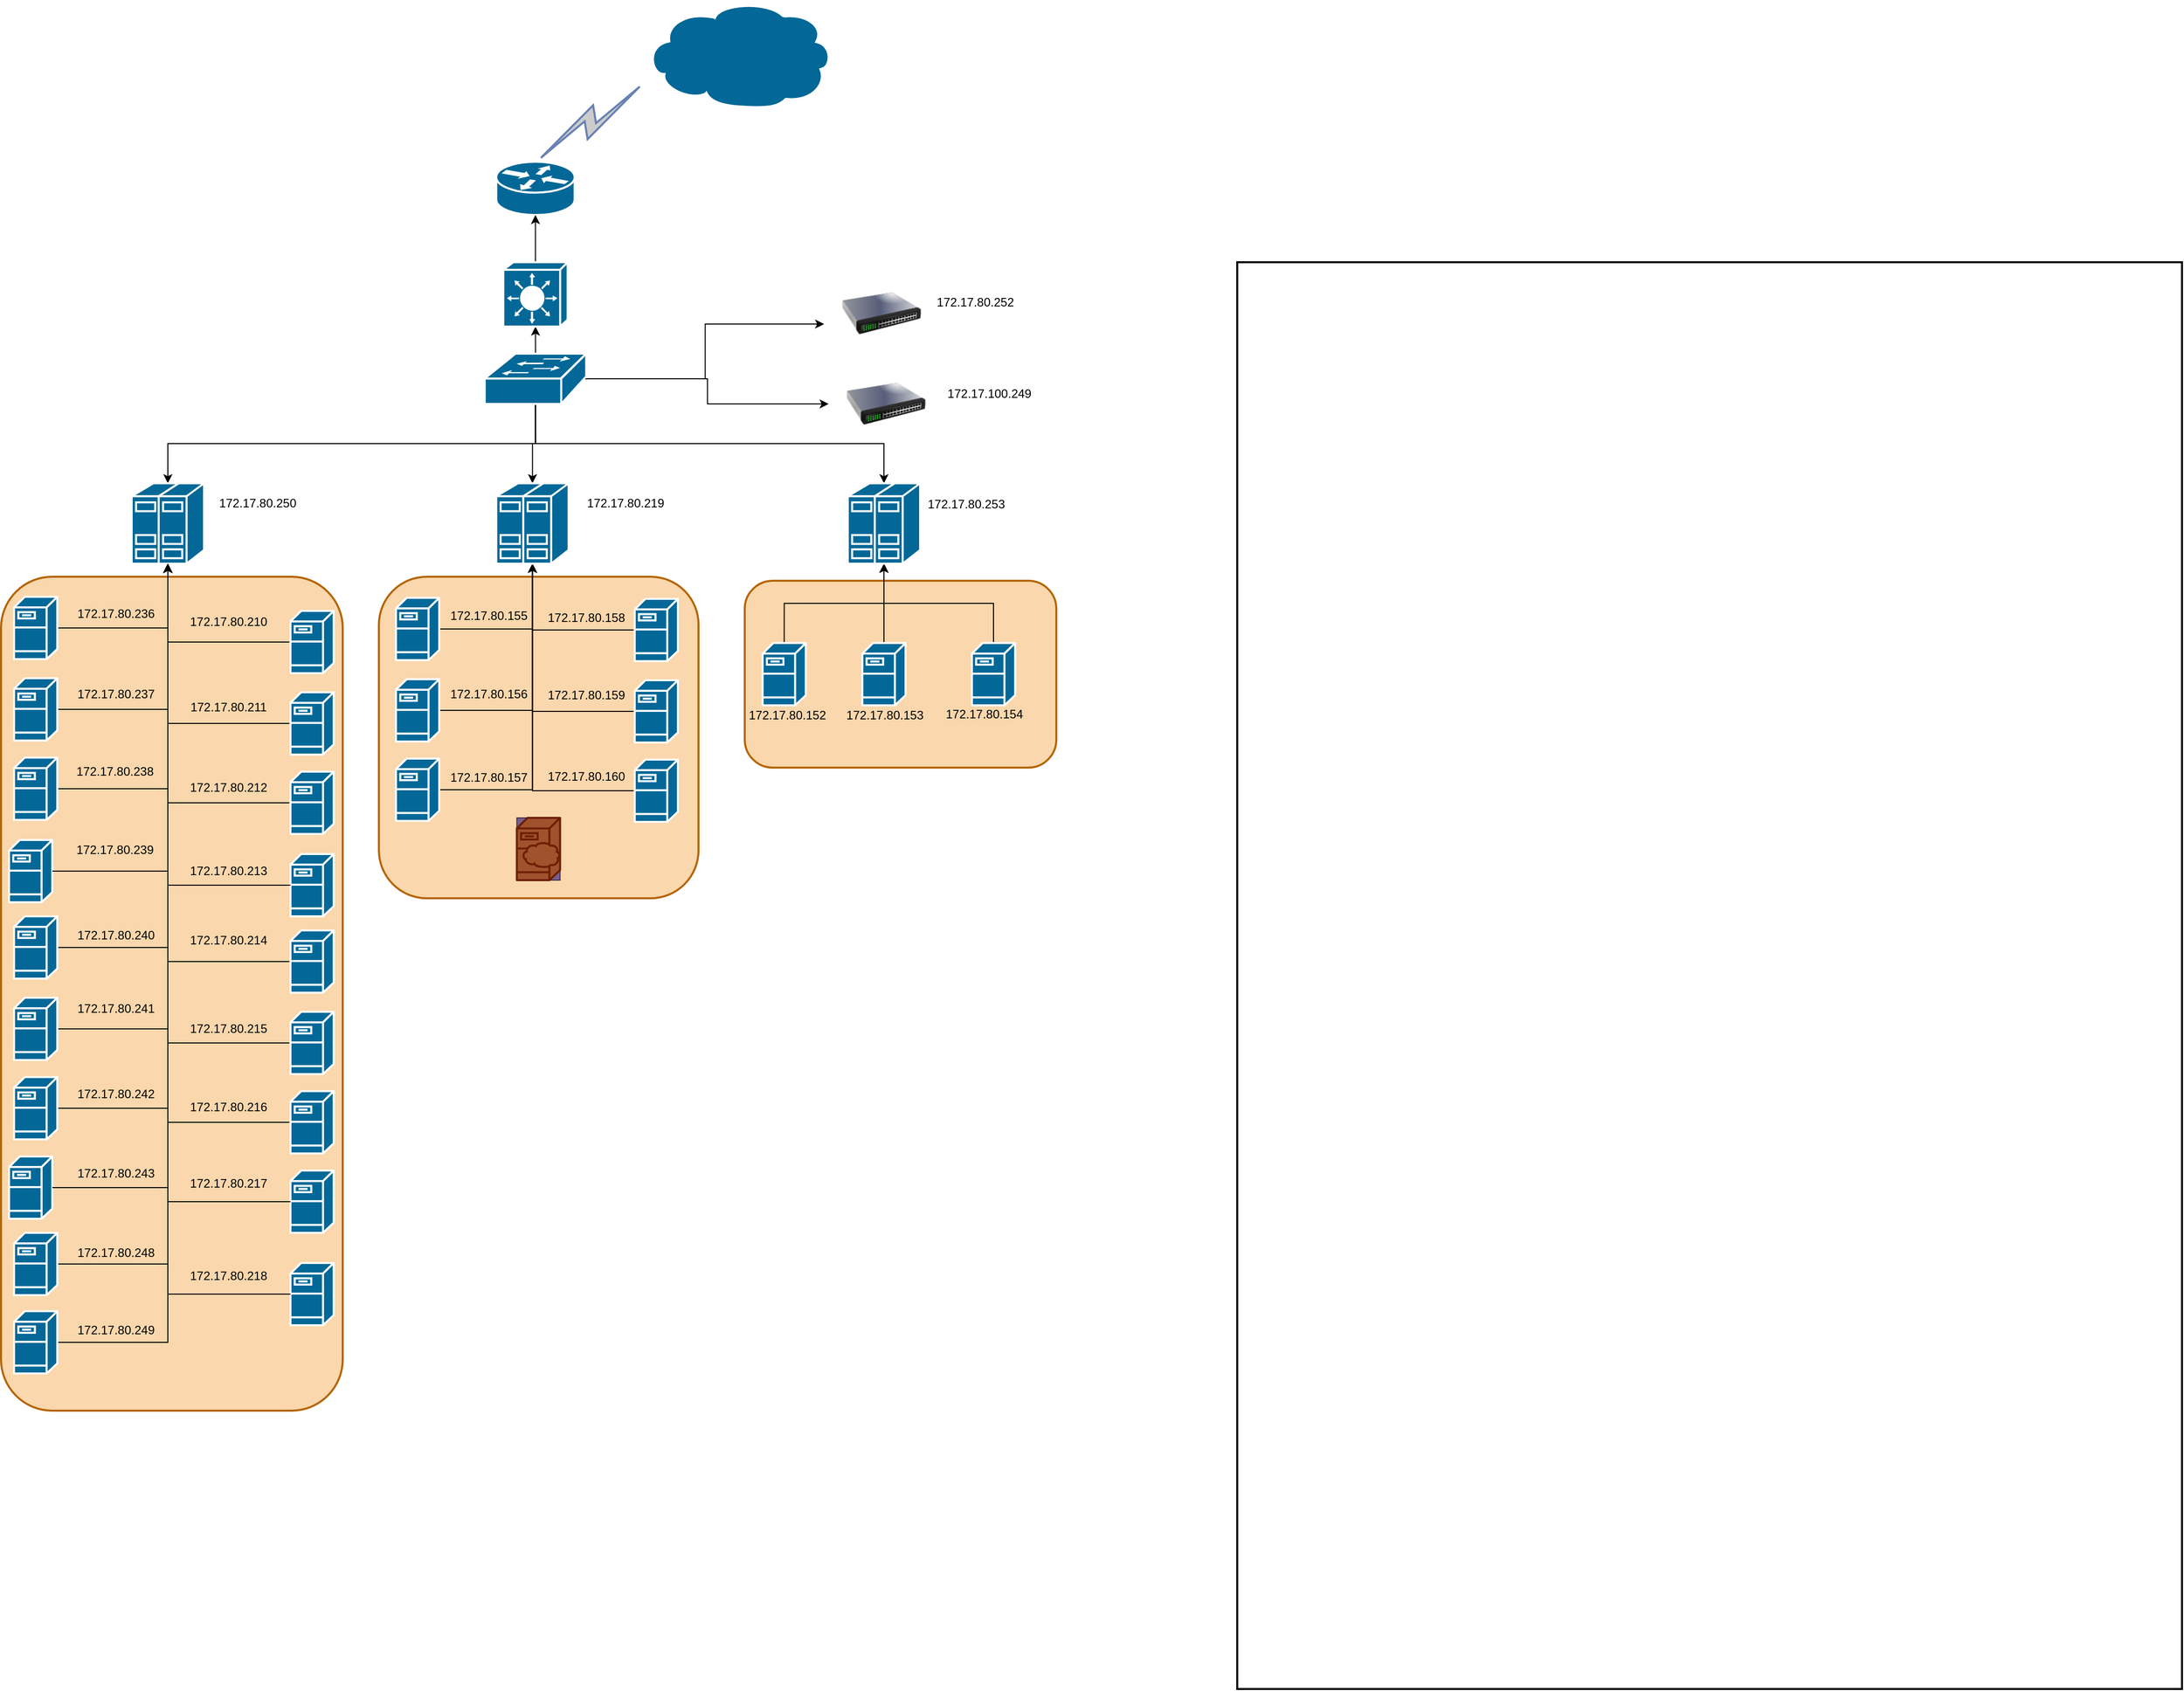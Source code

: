 <mxfile version="13.7.3" type="github">
  <diagram id="7KyOj3fAV2kCOO-Bveho" name="第 1 页">
    <mxGraphModel dx="2696" dy="2299" grid="1" gridSize="10" guides="1" tooltips="1" connect="1" arrows="1" fold="1" page="1" pageScale="1" pageWidth="827" pageHeight="1169" math="0" shadow="0">
      <root>
        <mxCell id="0" />
        <mxCell id="1" parent="0" />
        <mxCell id="mXDbekLg4qPnqd0OjegT-1" value="" style="whiteSpace=wrap;html=1;strokeWidth=2;" parent="1" vertex="1">
          <mxGeometry x="1230" y="100" width="940" height="1420" as="geometry" />
        </mxCell>
        <mxCell id="mXDbekLg4qPnqd0OjegT-14" value="" style="rounded=1;whiteSpace=wrap;html=1;strokeColor=#b46504;strokeWidth=2;fillColor=#fad7ac;" parent="1" vertex="1">
          <mxGeometry x="740" y="417" width="310" height="186" as="geometry" />
        </mxCell>
        <mxCell id="mXDbekLg4qPnqd0OjegT-13" value="" style="rounded=1;whiteSpace=wrap;html=1;strokeColor=#b46504;strokeWidth=2;fillColor=#fad7ac;" parent="1" vertex="1">
          <mxGeometry x="376" y="413" width="318" height="320" as="geometry" />
        </mxCell>
        <mxCell id="mXDbekLg4qPnqd0OjegT-12" value="" style="rounded=1;whiteSpace=wrap;html=1;strokeColor=#b46504;strokeWidth=2;fillColor=#fad7ac;" parent="1" vertex="1">
          <mxGeometry y="413" width="340" height="830" as="geometry" />
        </mxCell>
        <mxCell id="mXDbekLg4qPnqd0OjegT-2" value="" style="shape=mxgraph.cisco.routers.router;html=1;pointerEvents=1;dashed=0;fillColor=#036897;strokeColor=#ffffff;strokeWidth=2;verticalLabelPosition=bottom;verticalAlign=top;align=center;outlineConnect=0;" parent="1" vertex="1">
          <mxGeometry x="492.75" width="78" height="53" as="geometry" />
        </mxCell>
        <mxCell id="mXDbekLg4qPnqd0OjegT-5" value="" style="shape=mxgraph.cisco.storage.cloud;html=1;pointerEvents=1;dashed=0;fillColor=#036897;strokeColor=#ffffff;strokeWidth=2;verticalLabelPosition=bottom;verticalAlign=top;align=center;outlineConnect=0;" parent="1" vertex="1">
          <mxGeometry x="641" y="-160" width="186" height="106" as="geometry" />
        </mxCell>
        <mxCell id="mXDbekLg4qPnqd0OjegT-9" value="" style="edgeStyle=orthogonalEdgeStyle;rounded=0;orthogonalLoop=1;jettySize=auto;html=1;exitX=0.5;exitY=0;exitDx=0;exitDy=0;exitPerimeter=0;" parent="1" source="mXDbekLg4qPnqd0OjegT-10" target="mXDbekLg4qPnqd0OjegT-2" edge="1">
          <mxGeometry relative="1" as="geometry">
            <mxPoint x="594" y="82" as="sourcePoint" />
          </mxGeometry>
        </mxCell>
        <mxCell id="mXDbekLg4qPnqd0OjegT-11" value="" style="edgeStyle=orthogonalEdgeStyle;rounded=0;orthogonalLoop=1;jettySize=auto;html=1;" parent="1" source="mXDbekLg4qPnqd0OjegT-7" target="mXDbekLg4qPnqd0OjegT-10" edge="1">
          <mxGeometry relative="1" as="geometry" />
        </mxCell>
        <mxCell id="mXDbekLg4qPnqd0OjegT-252" style="edgeStyle=orthogonalEdgeStyle;rounded=0;orthogonalLoop=1;jettySize=auto;html=1;exitX=0.5;exitY=0.98;exitDx=0;exitDy=0;exitPerimeter=0;" parent="1" source="mXDbekLg4qPnqd0OjegT-7" target="kRnvDEAMwZP9P6292mLg-37" edge="1">
          <mxGeometry relative="1" as="geometry">
            <mxPoint x="532" y="320" as="targetPoint" />
          </mxGeometry>
        </mxCell>
        <mxCell id="mXDbekLg4qPnqd0OjegT-253" style="edgeStyle=orthogonalEdgeStyle;rounded=0;orthogonalLoop=1;jettySize=auto;html=1;exitX=0.5;exitY=0.98;exitDx=0;exitDy=0;exitPerimeter=0;" parent="1" source="mXDbekLg4qPnqd0OjegT-7" target="kRnvDEAMwZP9P6292mLg-38" edge="1">
          <mxGeometry relative="1" as="geometry">
            <mxPoint x="880.5" y="320" as="targetPoint" />
          </mxGeometry>
        </mxCell>
        <mxCell id="mXDbekLg4qPnqd0OjegT-254" style="edgeStyle=orthogonalEdgeStyle;rounded=0;orthogonalLoop=1;jettySize=auto;html=1;exitX=0.5;exitY=0.98;exitDx=0;exitDy=0;exitPerimeter=0;entryX=0.5;entryY=0;entryDx=0;entryDy=0;entryPerimeter=0;" parent="1" source="mXDbekLg4qPnqd0OjegT-7" target="yQttEKcs_ZQI97FA9JTA-85" edge="1">
          <mxGeometry relative="1" as="geometry">
            <mxPoint x="165" y="320" as="targetPoint" />
          </mxGeometry>
        </mxCell>
        <mxCell id="mXDbekLg4qPnqd0OjegT-255" style="edgeStyle=orthogonalEdgeStyle;rounded=0;orthogonalLoop=1;jettySize=auto;html=1;exitX=0.98;exitY=0.5;exitDx=0;exitDy=0;exitPerimeter=0;" parent="1" source="mXDbekLg4qPnqd0OjegT-7" target="mXDbekLg4qPnqd0OjegT-240" edge="1">
          <mxGeometry relative="1" as="geometry" />
        </mxCell>
        <mxCell id="mXDbekLg4qPnqd0OjegT-256" style="edgeStyle=orthogonalEdgeStyle;rounded=0;orthogonalLoop=1;jettySize=auto;html=1;exitX=0.98;exitY=0.5;exitDx=0;exitDy=0;exitPerimeter=0;entryX=0;entryY=0.75;entryDx=0;entryDy=0;" parent="1" source="mXDbekLg4qPnqd0OjegT-7" target="mXDbekLg4qPnqd0OjegT-108" edge="1">
          <mxGeometry relative="1" as="geometry" />
        </mxCell>
        <mxCell id="mXDbekLg4qPnqd0OjegT-7" value="" style="shape=mxgraph.cisco.switches.workgroup_switch;html=1;pointerEvents=1;dashed=0;fillColor=#036897;strokeColor=#ffffff;strokeWidth=2;verticalLabelPosition=bottom;verticalAlign=top;align=center;outlineConnect=0;" parent="1" vertex="1">
          <mxGeometry x="481.25" y="191" width="101" height="50" as="geometry" />
        </mxCell>
        <mxCell id="mXDbekLg4qPnqd0OjegT-8" value="" style="html=1;outlineConnect=0;fillColor=#CCCCCC;strokeColor=#6881B3;gradientColor=none;gradientDirection=north;strokeWidth=2;shape=mxgraph.networks.comm_link_edge;html=1;exitX=0.5;exitY=0;exitDx=0;exitDy=0;exitPerimeter=0;" parent="1" source="mXDbekLg4qPnqd0OjegT-2" target="mXDbekLg4qPnqd0OjegT-5" edge="1">
          <mxGeometry width="100" height="100" relative="1" as="geometry">
            <mxPoint x="223" y="60" as="sourcePoint" />
            <mxPoint x="323" y="-40" as="targetPoint" />
            <Array as="points">
              <mxPoint x="283" y="30" />
            </Array>
          </mxGeometry>
        </mxCell>
        <mxCell id="mXDbekLg4qPnqd0OjegT-10" value="" style="shape=mxgraph.cisco.switches.layer_3_switch;html=1;pointerEvents=1;dashed=0;fillColor=#036897;strokeColor=#ffffff;strokeWidth=2;verticalLabelPosition=bottom;verticalAlign=top;align=center;outlineConnect=0;" parent="1" vertex="1">
          <mxGeometry x="499.75" y="100" width="64" height="64" as="geometry" />
        </mxCell>
        <mxCell id="mXDbekLg4qPnqd0OjegT-69" value="172.17.80.250&lt;br&gt;" style="text;html=1;resizable=0;autosize=1;align=center;verticalAlign=middle;points=[];fillColor=none;strokeColor=none;rounded=0;" parent="1" vertex="1">
          <mxGeometry x="210" y="330" width="90" height="20" as="geometry" />
        </mxCell>
        <mxCell id="mXDbekLg4qPnqd0OjegT-71" value="172.17.80.219" style="text;html=1;resizable=0;autosize=1;align=center;verticalAlign=middle;points=[];fillColor=none;strokeColor=none;rounded=0;" parent="1" vertex="1">
          <mxGeometry x="576" y="330" width="90" height="20" as="geometry" />
        </mxCell>
        <mxCell id="mXDbekLg4qPnqd0OjegT-105" value="" style="group;fillColor=#76608a;strokeColor=#432D57;fontColor=#ffffff;" parent="1" vertex="1" connectable="0">
          <mxGeometry x="513.25" y="653" width="43" height="62" as="geometry" />
        </mxCell>
        <mxCell id="mXDbekLg4qPnqd0OjegT-106" value="" style="shape=mxgraph.cisco.servers.fileserver;html=1;pointerEvents=1;dashed=0;fillColor=#a0522d;strokeColor=#6D1F00;strokeWidth=2;verticalLabelPosition=bottom;verticalAlign=top;align=center;outlineConnect=0;fontColor=#ffffff;" parent="mXDbekLg4qPnqd0OjegT-105" vertex="1">
          <mxGeometry width="43" height="62" as="geometry" />
        </mxCell>
        <mxCell id="mXDbekLg4qPnqd0OjegT-107" value="" style="shape=mxgraph.cisco.storage.cloud;html=1;pointerEvents=1;dashed=0;fillColor=#a0522d;strokeColor=#6D1F00;strokeWidth=2;verticalLabelPosition=bottom;verticalAlign=top;align=center;outlineConnect=0;fontColor=#ffffff;" parent="mXDbekLg4qPnqd0OjegT-105" vertex="1">
          <mxGeometry x="5" y="24" width="38" height="25" as="geometry" />
        </mxCell>
        <mxCell id="mXDbekLg4qPnqd0OjegT-108" value="" style="image;html=1;image=img/lib/clip_art/networking/Switch_128x128.png" parent="1" vertex="1">
          <mxGeometry x="819" y="130" width="114" height="42" as="geometry" />
        </mxCell>
        <mxCell id="mXDbekLg4qPnqd0OjegT-109" value="172.17.80.252" style="text;html=1;resizable=0;autosize=1;align=center;verticalAlign=middle;points=[];fillColor=none;strokeColor=none;rounded=0;" parent="1" vertex="1">
          <mxGeometry x="923.5" y="130" width="90" height="20" as="geometry" />
        </mxCell>
        <mxCell id="mXDbekLg4qPnqd0OjegT-226" value="172.17.80.253" style="text;html=1;resizable=0;autosize=1;align=center;verticalAlign=middle;points=[];fillColor=none;strokeColor=none;rounded=0;" parent="1" vertex="1">
          <mxGeometry x="915" y="331" width="90" height="20" as="geometry" />
        </mxCell>
        <mxCell id="mXDbekLg4qPnqd0OjegT-240" value="" style="image;html=1;image=img/lib/clip_art/networking/Switch_128x128.png" parent="1" vertex="1">
          <mxGeometry x="823.5" y="220" width="114" height="42" as="geometry" />
        </mxCell>
        <mxCell id="mXDbekLg4qPnqd0OjegT-241" value="172.17.100.249" style="text;html=1;resizable=0;autosize=1;align=center;verticalAlign=middle;points=[];fillColor=none;strokeColor=none;rounded=0;" parent="1" vertex="1">
          <mxGeometry x="933" y="221" width="100" height="20" as="geometry" />
        </mxCell>
        <mxCell id="mXDbekLg4qPnqd0OjegT-16" value="172.17.80.236" style="text;html=1;resizable=0;autosize=1;align=center;verticalAlign=middle;points=[];rounded=0;shadow=1;fontStyle=0" parent="1" vertex="1">
          <mxGeometry x="69" y="440" width="90" height="20" as="geometry" />
        </mxCell>
        <mxCell id="mXDbekLg4qPnqd0OjegT-20" value="172.17.80.249" style="text;html=1;resizable=0;autosize=1;align=center;verticalAlign=middle;points=[];rounded=0;shadow=1;fontStyle=0" parent="1" vertex="1">
          <mxGeometry x="69.0" y="1153" width="90" height="20" as="geometry" />
        </mxCell>
        <mxCell id="mXDbekLg4qPnqd0OjegT-22" value="172.17.80.240" style="text;html=1;resizable=0;autosize=1;align=center;verticalAlign=middle;points=[];rounded=0;shadow=1;fontStyle=0" parent="1" vertex="1">
          <mxGeometry x="69" y="760" width="90" height="20" as="geometry" />
        </mxCell>
        <mxCell id="mXDbekLg4qPnqd0OjegT-27" value="172.17.80.243" style="text;html=1;resizable=0;autosize=1;align=center;verticalAlign=middle;points=[];rounded=0;shadow=1;fontStyle=0" parent="1" vertex="1">
          <mxGeometry x="69" y="997" width="90" height="20" as="geometry" />
        </mxCell>
        <mxCell id="mXDbekLg4qPnqd0OjegT-28" value="172.17.80.248" style="text;html=1;resizable=0;autosize=1;align=center;verticalAlign=middle;points=[];rounded=0;shadow=1;fontStyle=0" parent="1" vertex="1">
          <mxGeometry x="69.0" y="1076" width="90" height="20" as="geometry" />
        </mxCell>
        <mxCell id="mXDbekLg4qPnqd0OjegT-41" value="172.17.80.210" style="text;html=1;resizable=0;autosize=1;align=center;verticalAlign=middle;points=[];rounded=0;shadow=1;fontStyle=0" parent="1" vertex="1">
          <mxGeometry x="181" y="448" width="90" height="20" as="geometry" />
        </mxCell>
        <mxCell id="mXDbekLg4qPnqd0OjegT-42" value="172.17.80.211" style="text;html=1;resizable=0;autosize=1;align=center;verticalAlign=middle;points=[];rounded=0;shadow=1;fontStyle=0" parent="1" vertex="1">
          <mxGeometry x="181" y="533" width="90" height="20" as="geometry" />
        </mxCell>
        <mxCell id="mXDbekLg4qPnqd0OjegT-43" value="172.17.80.212" style="text;html=1;resizable=0;autosize=1;align=center;verticalAlign=middle;points=[];rounded=0;shadow=1;fontStyle=0" parent="1" vertex="1">
          <mxGeometry x="181" y="613" width="90" height="20" as="geometry" />
        </mxCell>
        <mxCell id="mXDbekLg4qPnqd0OjegT-47" value="172.17.80.213" style="text;html=1;resizable=0;autosize=1;align=center;verticalAlign=middle;points=[];rounded=0;shadow=1;fontStyle=0" parent="1" vertex="1">
          <mxGeometry x="181.0" y="696" width="90" height="20" as="geometry" />
        </mxCell>
        <mxCell id="mXDbekLg4qPnqd0OjegT-48" value="172.17.80.214" style="text;html=1;resizable=0;autosize=1;align=center;verticalAlign=middle;points=[];rounded=0;shadow=1;fontStyle=0" parent="1" vertex="1">
          <mxGeometry x="181.0" y="765" width="90" height="20" as="geometry" />
        </mxCell>
        <mxCell id="mXDbekLg4qPnqd0OjegT-49" value="172.17.80.215" style="text;html=1;resizable=0;autosize=1;align=center;verticalAlign=middle;points=[];rounded=0;shadow=1;fontStyle=0" parent="1" vertex="1">
          <mxGeometry x="181" y="853" width="90" height="20" as="geometry" />
        </mxCell>
        <mxCell id="mXDbekLg4qPnqd0OjegT-50" value="172.17.80.216" style="text;html=1;resizable=0;autosize=1;align=center;verticalAlign=middle;points=[];rounded=0;shadow=1;fontStyle=0" parent="1" vertex="1">
          <mxGeometry x="181.0" y="931" width="90" height="20" as="geometry" />
        </mxCell>
        <mxCell id="mXDbekLg4qPnqd0OjegT-51" value="172.17.80.217" style="text;html=1;resizable=0;autosize=1;align=center;verticalAlign=middle;points=[];rounded=0;shadow=1;fontStyle=0" parent="1" vertex="1">
          <mxGeometry x="181" y="1007" width="90" height="20" as="geometry" />
        </mxCell>
        <mxCell id="kRnvDEAMwZP9P6292mLg-20" style="edgeStyle=orthogonalEdgeStyle;rounded=0;orthogonalLoop=1;jettySize=auto;html=1;exitX=1;exitY=0.5;exitDx=0;exitDy=0;" edge="1" parent="1" source="mXDbekLg4qPnqd0OjegT-33" target="yQttEKcs_ZQI97FA9JTA-85">
          <mxGeometry relative="1" as="geometry" />
        </mxCell>
        <mxCell id="mXDbekLg4qPnqd0OjegT-33" value="" style="shape=mxgraph.cisco.servers.fileserver;html=1;pointerEvents=1;dashed=0;fillColor=#036897;strokeColor=#ffffff;strokeWidth=2;verticalLabelPosition=bottom;verticalAlign=top;align=center;outlineConnect=0;" parent="1" vertex="1">
          <mxGeometry x="13" y="514" width="43" height="62" as="geometry" />
        </mxCell>
        <mxCell id="yQttEKcs_ZQI97FA9JTA-4" value="" style="group" parent="1" vertex="1" connectable="0">
          <mxGeometry x="13" y="675" width="43" height="62" as="geometry" />
        </mxCell>
        <mxCell id="yQttEKcs_ZQI97FA9JTA-5" value="" style="shape=mxgraph.cisco.servers.fileserver;html=1;pointerEvents=1;dashed=0;fillColor=#036897;strokeColor=#ffffff;strokeWidth=2;verticalLabelPosition=bottom;verticalAlign=top;align=center;outlineConnect=0;" parent="yQttEKcs_ZQI97FA9JTA-4" vertex="1">
          <mxGeometry x="-5" width="43" height="62" as="geometry" />
        </mxCell>
        <mxCell id="kRnvDEAMwZP9P6292mLg-22" style="edgeStyle=orthogonalEdgeStyle;rounded=0;orthogonalLoop=1;jettySize=auto;html=1;exitX=1;exitY=0.5;exitDx=0;exitDy=0;" edge="1" parent="1" source="yQttEKcs_ZQI97FA9JTA-8" target="yQttEKcs_ZQI97FA9JTA-85">
          <mxGeometry relative="1" as="geometry" />
        </mxCell>
        <mxCell id="yQttEKcs_ZQI97FA9JTA-8" value="" style="shape=mxgraph.cisco.servers.fileserver;html=1;pointerEvents=1;dashed=0;fillColor=#036897;strokeColor=#ffffff;strokeWidth=2;verticalLabelPosition=bottom;verticalAlign=top;align=center;outlineConnect=0;" parent="1" vertex="1">
          <mxGeometry x="13" y="593" width="43" height="62" as="geometry" />
        </mxCell>
        <mxCell id="kRnvDEAMwZP9P6292mLg-26" style="edgeStyle=orthogonalEdgeStyle;rounded=0;orthogonalLoop=1;jettySize=auto;html=1;exitX=1;exitY=0.5;exitDx=0;exitDy=0;" edge="1" parent="1" source="yQttEKcs_ZQI97FA9JTA-9" target="yQttEKcs_ZQI97FA9JTA-85">
          <mxGeometry relative="1" as="geometry" />
        </mxCell>
        <mxCell id="yQttEKcs_ZQI97FA9JTA-9" value="" style="shape=mxgraph.cisco.servers.fileserver;html=1;pointerEvents=1;dashed=0;fillColor=#036897;strokeColor=#ffffff;strokeWidth=2;verticalLabelPosition=bottom;verticalAlign=top;align=center;outlineConnect=0;" parent="1" vertex="1">
          <mxGeometry x="13" y="751" width="43" height="62" as="geometry" />
        </mxCell>
        <mxCell id="kRnvDEAMwZP9P6292mLg-28" style="edgeStyle=orthogonalEdgeStyle;rounded=0;orthogonalLoop=1;jettySize=auto;html=1;exitX=1;exitY=0.5;exitDx=0;exitDy=0;" edge="1" parent="1" source="yQttEKcs_ZQI97FA9JTA-10" target="yQttEKcs_ZQI97FA9JTA-85">
          <mxGeometry relative="1" as="geometry" />
        </mxCell>
        <mxCell id="yQttEKcs_ZQI97FA9JTA-10" value="" style="shape=mxgraph.cisco.servers.fileserver;html=1;pointerEvents=1;dashed=0;fillColor=#036897;strokeColor=#ffffff;strokeWidth=2;verticalLabelPosition=bottom;verticalAlign=top;align=center;outlineConnect=0;" parent="1" vertex="1">
          <mxGeometry x="13" y="832" width="43" height="62" as="geometry" />
        </mxCell>
        <mxCell id="yQttEKcs_ZQI97FA9JTA-11" value="" style="group" parent="1" vertex="1" connectable="0">
          <mxGeometry x="13" y="990" width="43" height="62" as="geometry" />
        </mxCell>
        <mxCell id="yQttEKcs_ZQI97FA9JTA-12" value="" style="shape=mxgraph.cisco.servers.fileserver;html=1;pointerEvents=1;dashed=0;fillColor=#036897;strokeColor=#ffffff;strokeWidth=2;verticalLabelPosition=bottom;verticalAlign=top;align=center;outlineConnect=0;" parent="yQttEKcs_ZQI97FA9JTA-11" vertex="1">
          <mxGeometry x="-5" width="43" height="62" as="geometry" />
        </mxCell>
        <mxCell id="kRnvDEAMwZP9P6292mLg-30" style="edgeStyle=orthogonalEdgeStyle;rounded=0;orthogonalLoop=1;jettySize=auto;html=1;exitX=1;exitY=0.5;exitDx=0;exitDy=0;" edge="1" parent="1" source="yQttEKcs_ZQI97FA9JTA-13" target="yQttEKcs_ZQI97FA9JTA-85">
          <mxGeometry relative="1" as="geometry" />
        </mxCell>
        <mxCell id="yQttEKcs_ZQI97FA9JTA-13" value="" style="shape=mxgraph.cisco.servers.fileserver;html=1;pointerEvents=1;dashed=0;fillColor=#036897;strokeColor=#ffffff;strokeWidth=2;verticalLabelPosition=bottom;verticalAlign=top;align=center;outlineConnect=0;" parent="1" vertex="1">
          <mxGeometry x="13" y="911" width="43" height="62" as="geometry" />
        </mxCell>
        <mxCell id="kRnvDEAMwZP9P6292mLg-34" style="edgeStyle=orthogonalEdgeStyle;rounded=0;orthogonalLoop=1;jettySize=auto;html=1;exitX=1;exitY=0.5;exitDx=0;exitDy=0;" edge="1" parent="1" source="yQttEKcs_ZQI97FA9JTA-16" target="yQttEKcs_ZQI97FA9JTA-85">
          <mxGeometry relative="1" as="geometry" />
        </mxCell>
        <mxCell id="yQttEKcs_ZQI97FA9JTA-16" value="" style="shape=mxgraph.cisco.servers.fileserver;html=1;pointerEvents=1;dashed=0;fillColor=#036897;strokeColor=#ffffff;strokeWidth=2;verticalLabelPosition=bottom;verticalAlign=top;align=center;outlineConnect=0;" parent="1" vertex="1">
          <mxGeometry x="13" y="1066" width="43" height="62" as="geometry" />
        </mxCell>
        <mxCell id="yQttEKcs_ZQI97FA9JTA-37" value="172.17.80.239" style="text;html=1;resizable=0;autosize=1;align=center;verticalAlign=middle;points=[];rounded=0;shadow=1;fontStyle=0" parent="1" vertex="1">
          <mxGeometry x="68.0" y="675" width="90" height="20" as="geometry" />
        </mxCell>
        <mxCell id="yQttEKcs_ZQI97FA9JTA-38" value="172.17.80.238" style="text;html=1;resizable=0;autosize=1;align=center;verticalAlign=middle;points=[];rounded=0;shadow=1;fontStyle=0" parent="1" vertex="1">
          <mxGeometry x="68.0" y="597" width="90" height="20" as="geometry" />
        </mxCell>
        <mxCell id="yQttEKcs_ZQI97FA9JTA-39" value="172.17.80.241" style="text;html=1;resizable=0;autosize=1;align=center;verticalAlign=middle;points=[];rounded=0;shadow=1;fontStyle=0" parent="1" vertex="1">
          <mxGeometry x="69.0" y="833" width="90" height="20" as="geometry" />
        </mxCell>
        <mxCell id="yQttEKcs_ZQI97FA9JTA-40" value="172.17.80.242" style="text;html=1;resizable=0;autosize=1;align=center;verticalAlign=middle;points=[];rounded=0;shadow=1;fontStyle=0" parent="1" vertex="1">
          <mxGeometry x="69.0" y="918" width="90" height="20" as="geometry" />
        </mxCell>
        <mxCell id="kRnvDEAMwZP9P6292mLg-18" style="edgeStyle=orthogonalEdgeStyle;rounded=0;orthogonalLoop=1;jettySize=auto;html=1;exitX=1;exitY=0.5;exitDx=0;exitDy=0;" edge="1" parent="1" source="yQttEKcs_ZQI97FA9JTA-42" target="yQttEKcs_ZQI97FA9JTA-85">
          <mxGeometry relative="1" as="geometry" />
        </mxCell>
        <mxCell id="yQttEKcs_ZQI97FA9JTA-42" value="" style="shape=mxgraph.cisco.servers.fileserver;html=1;pointerEvents=1;dashed=0;fillColor=#036897;strokeColor=#ffffff;strokeWidth=2;verticalLabelPosition=bottom;verticalAlign=top;align=center;outlineConnect=0;" parent="1" vertex="1">
          <mxGeometry x="13" y="433" width="43" height="62" as="geometry" />
        </mxCell>
        <mxCell id="kRnvDEAMwZP9P6292mLg-21" style="edgeStyle=orthogonalEdgeStyle;rounded=0;orthogonalLoop=1;jettySize=auto;html=1;exitX=0;exitY=0.5;exitDx=0;exitDy=0;" edge="1" parent="1" source="yQttEKcs_ZQI97FA9JTA-43" target="yQttEKcs_ZQI97FA9JTA-85">
          <mxGeometry relative="1" as="geometry" />
        </mxCell>
        <mxCell id="yQttEKcs_ZQI97FA9JTA-43" value="" style="shape=mxgraph.cisco.servers.fileserver;html=1;pointerEvents=1;dashed=0;fillColor=#036897;strokeColor=#ffffff;strokeWidth=2;verticalLabelPosition=bottom;verticalAlign=top;align=center;outlineConnect=0;" parent="1" vertex="1">
          <mxGeometry x="288" y="528" width="43" height="62" as="geometry" />
        </mxCell>
        <mxCell id="yQttEKcs_ZQI97FA9JTA-44" value="" style="group" parent="1" vertex="1" connectable="0">
          <mxGeometry x="288" y="689" width="43" height="62" as="geometry" />
        </mxCell>
        <mxCell id="yQttEKcs_ZQI97FA9JTA-45" value="" style="shape=mxgraph.cisco.servers.fileserver;html=1;pointerEvents=1;dashed=0;fillColor=#036897;strokeColor=#ffffff;strokeWidth=2;verticalLabelPosition=bottom;verticalAlign=top;align=center;outlineConnect=0;" parent="yQttEKcs_ZQI97FA9JTA-44" vertex="1">
          <mxGeometry width="43" height="62" as="geometry" />
        </mxCell>
        <mxCell id="kRnvDEAMwZP9P6292mLg-23" style="edgeStyle=orthogonalEdgeStyle;rounded=0;orthogonalLoop=1;jettySize=auto;html=1;exitX=0;exitY=0.5;exitDx=0;exitDy=0;" edge="1" parent="1" source="yQttEKcs_ZQI97FA9JTA-46" target="yQttEKcs_ZQI97FA9JTA-85">
          <mxGeometry relative="1" as="geometry" />
        </mxCell>
        <mxCell id="yQttEKcs_ZQI97FA9JTA-46" value="" style="shape=mxgraph.cisco.servers.fileserver;html=1;pointerEvents=1;dashed=0;fillColor=#036897;strokeColor=#ffffff;strokeWidth=2;verticalLabelPosition=bottom;verticalAlign=top;align=center;outlineConnect=0;" parent="1" vertex="1">
          <mxGeometry x="288" y="607" width="43" height="62" as="geometry" />
        </mxCell>
        <mxCell id="kRnvDEAMwZP9P6292mLg-27" style="edgeStyle=orthogonalEdgeStyle;rounded=0;orthogonalLoop=1;jettySize=auto;html=1;exitX=0;exitY=0.5;exitDx=0;exitDy=0;" edge="1" parent="1" source="yQttEKcs_ZQI97FA9JTA-47" target="yQttEKcs_ZQI97FA9JTA-85">
          <mxGeometry relative="1" as="geometry" />
        </mxCell>
        <mxCell id="yQttEKcs_ZQI97FA9JTA-47" value="" style="shape=mxgraph.cisco.servers.fileserver;html=1;pointerEvents=1;dashed=0;fillColor=#036897;strokeColor=#ffffff;strokeWidth=2;verticalLabelPosition=bottom;verticalAlign=top;align=center;outlineConnect=0;" parent="1" vertex="1">
          <mxGeometry x="288" y="765" width="43" height="62" as="geometry" />
        </mxCell>
        <mxCell id="kRnvDEAMwZP9P6292mLg-29" style="edgeStyle=orthogonalEdgeStyle;rounded=0;orthogonalLoop=1;jettySize=auto;html=1;exitX=0;exitY=0.5;exitDx=0;exitDy=0;" edge="1" parent="1" source="yQttEKcs_ZQI97FA9JTA-48" target="yQttEKcs_ZQI97FA9JTA-85">
          <mxGeometry relative="1" as="geometry" />
        </mxCell>
        <mxCell id="yQttEKcs_ZQI97FA9JTA-48" value="" style="shape=mxgraph.cisco.servers.fileserver;html=1;pointerEvents=1;dashed=0;fillColor=#036897;strokeColor=#ffffff;strokeWidth=2;verticalLabelPosition=bottom;verticalAlign=top;align=center;outlineConnect=0;" parent="1" vertex="1">
          <mxGeometry x="288" y="846" width="43" height="62" as="geometry" />
        </mxCell>
        <mxCell id="yQttEKcs_ZQI97FA9JTA-49" value="" style="group" parent="1" vertex="1" connectable="0">
          <mxGeometry x="288" y="1004" width="43" height="62" as="geometry" />
        </mxCell>
        <mxCell id="yQttEKcs_ZQI97FA9JTA-50" value="" style="shape=mxgraph.cisco.servers.fileserver;html=1;pointerEvents=1;dashed=0;fillColor=#036897;strokeColor=#ffffff;strokeWidth=2;verticalLabelPosition=bottom;verticalAlign=top;align=center;outlineConnect=0;" parent="yQttEKcs_ZQI97FA9JTA-49" vertex="1">
          <mxGeometry width="43" height="62" as="geometry" />
        </mxCell>
        <mxCell id="kRnvDEAMwZP9P6292mLg-31" style="edgeStyle=orthogonalEdgeStyle;rounded=0;orthogonalLoop=1;jettySize=auto;html=1;exitX=0;exitY=0.5;exitDx=0;exitDy=0;" edge="1" parent="1" source="yQttEKcs_ZQI97FA9JTA-51" target="yQttEKcs_ZQI97FA9JTA-85">
          <mxGeometry relative="1" as="geometry" />
        </mxCell>
        <mxCell id="yQttEKcs_ZQI97FA9JTA-51" value="" style="shape=mxgraph.cisco.servers.fileserver;html=1;pointerEvents=1;dashed=0;fillColor=#036897;strokeColor=#ffffff;strokeWidth=2;verticalLabelPosition=bottom;verticalAlign=top;align=center;outlineConnect=0;" parent="1" vertex="1">
          <mxGeometry x="288" y="925" width="43" height="62" as="geometry" />
        </mxCell>
        <mxCell id="kRnvDEAMwZP9P6292mLg-19" style="edgeStyle=orthogonalEdgeStyle;rounded=0;orthogonalLoop=1;jettySize=auto;html=1;exitX=0;exitY=0.5;exitDx=0;exitDy=0;" edge="1" parent="1" source="yQttEKcs_ZQI97FA9JTA-52" target="yQttEKcs_ZQI97FA9JTA-85">
          <mxGeometry relative="1" as="geometry" />
        </mxCell>
        <mxCell id="yQttEKcs_ZQI97FA9JTA-52" value="" style="shape=mxgraph.cisco.servers.fileserver;html=1;pointerEvents=1;dashed=0;fillColor=#036897;strokeColor=#ffffff;strokeWidth=2;verticalLabelPosition=bottom;verticalAlign=top;align=center;outlineConnect=0;" parent="1" vertex="1">
          <mxGeometry x="288" y="447" width="43" height="62" as="geometry" />
        </mxCell>
        <mxCell id="kRnvDEAMwZP9P6292mLg-41" style="edgeStyle=orthogonalEdgeStyle;rounded=0;orthogonalLoop=1;jettySize=auto;html=1;exitX=1;exitY=0.5;exitDx=0;exitDy=0;" edge="1" parent="1" source="yQttEKcs_ZQI97FA9JTA-53" target="kRnvDEAMwZP9P6292mLg-37">
          <mxGeometry relative="1" as="geometry" />
        </mxCell>
        <mxCell id="yQttEKcs_ZQI97FA9JTA-53" value="" style="shape=mxgraph.cisco.servers.fileserver;html=1;pointerEvents=1;dashed=0;fillColor=#036897;strokeColor=#ffffff;strokeWidth=2;verticalLabelPosition=bottom;verticalAlign=top;align=center;outlineConnect=0;" parent="1" vertex="1">
          <mxGeometry x="393" y="515" width="43" height="62" as="geometry" />
        </mxCell>
        <mxCell id="kRnvDEAMwZP9P6292mLg-43" style="edgeStyle=orthogonalEdgeStyle;rounded=0;orthogonalLoop=1;jettySize=auto;html=1;exitX=1;exitY=0.5;exitDx=0;exitDy=0;" edge="1" parent="1" source="yQttEKcs_ZQI97FA9JTA-54" target="kRnvDEAMwZP9P6292mLg-37">
          <mxGeometry relative="1" as="geometry" />
        </mxCell>
        <mxCell id="yQttEKcs_ZQI97FA9JTA-54" value="" style="shape=mxgraph.cisco.servers.fileserver;html=1;pointerEvents=1;dashed=0;fillColor=#036897;strokeColor=#ffffff;strokeWidth=2;verticalLabelPosition=bottom;verticalAlign=top;align=center;outlineConnect=0;" parent="1" vertex="1">
          <mxGeometry x="393" y="594" width="43" height="62" as="geometry" />
        </mxCell>
        <mxCell id="kRnvDEAMwZP9P6292mLg-39" style="edgeStyle=orthogonalEdgeStyle;rounded=0;orthogonalLoop=1;jettySize=auto;html=1;exitX=1;exitY=0.5;exitDx=0;exitDy=0;" edge="1" parent="1" source="yQttEKcs_ZQI97FA9JTA-55" target="kRnvDEAMwZP9P6292mLg-37">
          <mxGeometry relative="1" as="geometry" />
        </mxCell>
        <mxCell id="yQttEKcs_ZQI97FA9JTA-55" value="" style="shape=mxgraph.cisco.servers.fileserver;html=1;pointerEvents=1;dashed=0;fillColor=#036897;strokeColor=#ffffff;strokeWidth=2;verticalLabelPosition=bottom;verticalAlign=top;align=center;outlineConnect=0;" parent="1" vertex="1">
          <mxGeometry x="393" y="434" width="43" height="62" as="geometry" />
        </mxCell>
        <mxCell id="kRnvDEAMwZP9P6292mLg-42" style="edgeStyle=orthogonalEdgeStyle;rounded=0;orthogonalLoop=1;jettySize=auto;html=1;exitX=0;exitY=0.5;exitDx=0;exitDy=0;" edge="1" parent="1" source="yQttEKcs_ZQI97FA9JTA-56" target="kRnvDEAMwZP9P6292mLg-37">
          <mxGeometry relative="1" as="geometry" />
        </mxCell>
        <mxCell id="yQttEKcs_ZQI97FA9JTA-56" value="" style="shape=mxgraph.cisco.servers.fileserver;html=1;pointerEvents=1;dashed=0;fillColor=#036897;strokeColor=#ffffff;strokeWidth=2;verticalLabelPosition=bottom;verticalAlign=top;align=center;outlineConnect=0;" parent="1" vertex="1">
          <mxGeometry x="630.5" y="516" width="43" height="62" as="geometry" />
        </mxCell>
        <mxCell id="kRnvDEAMwZP9P6292mLg-44" style="edgeStyle=orthogonalEdgeStyle;rounded=0;orthogonalLoop=1;jettySize=auto;html=1;exitX=0;exitY=0.5;exitDx=0;exitDy=0;" edge="1" parent="1" source="yQttEKcs_ZQI97FA9JTA-57" target="kRnvDEAMwZP9P6292mLg-37">
          <mxGeometry relative="1" as="geometry" />
        </mxCell>
        <mxCell id="yQttEKcs_ZQI97FA9JTA-57" value="" style="shape=mxgraph.cisco.servers.fileserver;html=1;pointerEvents=1;dashed=0;fillColor=#036897;strokeColor=#ffffff;strokeWidth=2;verticalLabelPosition=bottom;verticalAlign=top;align=center;outlineConnect=0;" parent="1" vertex="1">
          <mxGeometry x="630.5" y="595" width="43" height="62" as="geometry" />
        </mxCell>
        <mxCell id="kRnvDEAMwZP9P6292mLg-40" style="edgeStyle=orthogonalEdgeStyle;rounded=0;orthogonalLoop=1;jettySize=auto;html=1;exitX=0;exitY=0.5;exitDx=0;exitDy=0;" edge="1" parent="1" source="yQttEKcs_ZQI97FA9JTA-58" target="kRnvDEAMwZP9P6292mLg-37">
          <mxGeometry relative="1" as="geometry" />
        </mxCell>
        <mxCell id="yQttEKcs_ZQI97FA9JTA-58" value="" style="shape=mxgraph.cisco.servers.fileserver;html=1;pointerEvents=1;dashed=0;fillColor=#036897;strokeColor=#ffffff;strokeWidth=2;verticalLabelPosition=bottom;verticalAlign=top;align=center;outlineConnect=0;" parent="1" vertex="1">
          <mxGeometry x="630.5" y="435" width="43" height="62" as="geometry" />
        </mxCell>
        <mxCell id="kRnvDEAMwZP9P6292mLg-45" style="edgeStyle=orthogonalEdgeStyle;rounded=0;orthogonalLoop=1;jettySize=auto;html=1;exitX=0.5;exitY=0;exitDx=0;exitDy=0;" edge="1" parent="1" source="yQttEKcs_ZQI97FA9JTA-59" target="kRnvDEAMwZP9P6292mLg-38">
          <mxGeometry relative="1" as="geometry" />
        </mxCell>
        <mxCell id="yQttEKcs_ZQI97FA9JTA-59" value="" style="shape=mxgraph.cisco.servers.fileserver;html=1;pointerEvents=1;dashed=0;fillColor=#036897;strokeColor=#ffffff;strokeWidth=2;verticalLabelPosition=bottom;verticalAlign=top;align=center;outlineConnect=0;" parent="1" vertex="1">
          <mxGeometry x="757.75" y="479" width="43" height="62" as="geometry" />
        </mxCell>
        <mxCell id="kRnvDEAMwZP9P6292mLg-46" style="edgeStyle=orthogonalEdgeStyle;rounded=0;orthogonalLoop=1;jettySize=auto;html=1;exitX=0.5;exitY=0;exitDx=0;exitDy=0;" edge="1" parent="1" source="yQttEKcs_ZQI97FA9JTA-60" target="kRnvDEAMwZP9P6292mLg-38">
          <mxGeometry relative="1" as="geometry" />
        </mxCell>
        <mxCell id="yQttEKcs_ZQI97FA9JTA-60" value="" style="shape=mxgraph.cisco.servers.fileserver;html=1;pointerEvents=1;dashed=0;fillColor=#036897;strokeColor=#ffffff;strokeWidth=2;verticalLabelPosition=bottom;verticalAlign=top;align=center;outlineConnect=0;" parent="1" vertex="1">
          <mxGeometry x="857" y="479" width="43" height="62" as="geometry" />
        </mxCell>
        <mxCell id="kRnvDEAMwZP9P6292mLg-47" style="edgeStyle=orthogonalEdgeStyle;rounded=0;orthogonalLoop=1;jettySize=auto;html=1;exitX=0.5;exitY=0;exitDx=0;exitDy=0;" edge="1" parent="1" source="yQttEKcs_ZQI97FA9JTA-61" target="kRnvDEAMwZP9P6292mLg-38">
          <mxGeometry relative="1" as="geometry" />
        </mxCell>
        <mxCell id="yQttEKcs_ZQI97FA9JTA-61" value="" style="shape=mxgraph.cisco.servers.fileserver;html=1;pointerEvents=1;dashed=0;fillColor=#036897;strokeColor=#ffffff;strokeWidth=2;verticalLabelPosition=bottom;verticalAlign=top;align=center;outlineConnect=0;" parent="1" vertex="1">
          <mxGeometry x="966" y="479" width="43" height="62" as="geometry" />
        </mxCell>
        <mxCell id="kRnvDEAMwZP9P6292mLg-36" style="edgeStyle=orthogonalEdgeStyle;rounded=0;orthogonalLoop=1;jettySize=auto;html=1;exitX=1;exitY=0.5;exitDx=0;exitDy=0;" edge="1" parent="1" source="yQttEKcs_ZQI97FA9JTA-15" target="yQttEKcs_ZQI97FA9JTA-85">
          <mxGeometry relative="1" as="geometry" />
        </mxCell>
        <mxCell id="yQttEKcs_ZQI97FA9JTA-15" value="" style="shape=mxgraph.cisco.servers.fileserver;html=1;pointerEvents=1;dashed=0;fillColor=#036897;strokeColor=#ffffff;strokeWidth=2;verticalLabelPosition=bottom;verticalAlign=top;align=center;outlineConnect=0;" parent="1" vertex="1">
          <mxGeometry x="13" y="1144" width="43" height="62" as="geometry" />
        </mxCell>
        <mxCell id="yQttEKcs_ZQI97FA9JTA-63" value="172.17.80.218" style="text;html=1;resizable=0;autosize=1;align=center;verticalAlign=middle;points=[];rounded=0;shadow=1;fontStyle=0" parent="1" vertex="1">
          <mxGeometry x="181" y="1099" width="90" height="20" as="geometry" />
        </mxCell>
        <mxCell id="yQttEKcs_ZQI97FA9JTA-64" value="" style="group" parent="1" vertex="1" connectable="0">
          <mxGeometry x="288" y="1096" width="43" height="62" as="geometry" />
        </mxCell>
        <mxCell id="yQttEKcs_ZQI97FA9JTA-65" value="" style="shape=mxgraph.cisco.servers.fileserver;html=1;pointerEvents=1;dashed=0;fillColor=#036897;strokeColor=#ffffff;strokeWidth=2;verticalLabelPosition=bottom;verticalAlign=top;align=center;outlineConnect=0;" parent="yQttEKcs_ZQI97FA9JTA-64" vertex="1">
          <mxGeometry width="43" height="62" as="geometry" />
        </mxCell>
        <mxCell id="yQttEKcs_ZQI97FA9JTA-68" value="172.17.80.237" style="text;html=1;resizable=0;autosize=1;align=center;verticalAlign=middle;points=[];rounded=0;shadow=1;fontStyle=0" parent="1" vertex="1">
          <mxGeometry x="69" y="520" width="90" height="20" as="geometry" />
        </mxCell>
        <mxCell id="yQttEKcs_ZQI97FA9JTA-70" value="172.17.80.158" style="text;html=1;resizable=0;autosize=1;align=center;verticalAlign=middle;points=[];rounded=0;shadow=1;fontStyle=0" parent="1" vertex="1">
          <mxGeometry x="536.5" y="444" width="90" height="20" as="geometry" />
        </mxCell>
        <mxCell id="yQttEKcs_ZQI97FA9JTA-71" value="172.17.80.159" style="text;html=1;resizable=0;autosize=1;align=center;verticalAlign=middle;points=[];rounded=0;shadow=1;fontStyle=0" parent="1" vertex="1">
          <mxGeometry x="536.5" y="521" width="90" height="20" as="geometry" />
        </mxCell>
        <mxCell id="yQttEKcs_ZQI97FA9JTA-72" value="172.17.80.160" style="text;html=1;resizable=0;autosize=1;align=center;verticalAlign=middle;points=[];rounded=0;shadow=1;fontStyle=0" parent="1" vertex="1">
          <mxGeometry x="536.5" y="602" width="90" height="20" as="geometry" />
        </mxCell>
        <mxCell id="yQttEKcs_ZQI97FA9JTA-73" value="172.17.80.155" style="text;html=1;resizable=0;autosize=1;align=center;verticalAlign=middle;points=[];rounded=0;shadow=1;fontStyle=0" parent="1" vertex="1">
          <mxGeometry x="439.5" y="442" width="90" height="20" as="geometry" />
        </mxCell>
        <mxCell id="yQttEKcs_ZQI97FA9JTA-74" value="172.17.80.156" style="text;html=1;resizable=0;autosize=1;align=center;verticalAlign=middle;points=[];rounded=0;shadow=1;fontStyle=0" parent="1" vertex="1">
          <mxGeometry x="439.5" y="520" width="90" height="20" as="geometry" />
        </mxCell>
        <mxCell id="yQttEKcs_ZQI97FA9JTA-75" value="172.17.80.157" style="text;html=1;resizable=0;autosize=1;align=center;verticalAlign=middle;points=[];rounded=0;shadow=1;fontStyle=0" parent="1" vertex="1">
          <mxGeometry x="439.5" y="603" width="90" height="20" as="geometry" />
        </mxCell>
        <mxCell id="yQttEKcs_ZQI97FA9JTA-82" value="172.17.80.152" style="text;html=1;resizable=0;autosize=1;align=center;verticalAlign=middle;points=[];rounded=0;shadow=1;fontStyle=0" parent="1" vertex="1">
          <mxGeometry x="737.0" y="541" width="90" height="20" as="geometry" />
        </mxCell>
        <mxCell id="yQttEKcs_ZQI97FA9JTA-83" value="172.17.80.153" style="text;html=1;resizable=0;autosize=1;align=center;verticalAlign=middle;points=[];rounded=0;shadow=1;fontStyle=0" parent="1" vertex="1">
          <mxGeometry x="833.5" y="541" width="90" height="20" as="geometry" />
        </mxCell>
        <mxCell id="yQttEKcs_ZQI97FA9JTA-84" value="172.17.80.154" style="text;html=1;resizable=0;autosize=1;align=center;verticalAlign=middle;points=[];rounded=0;shadow=1;fontStyle=0" parent="1" vertex="1">
          <mxGeometry x="933.0" y="540" width="90" height="20" as="geometry" />
        </mxCell>
        <mxCell id="yQttEKcs_ZQI97FA9JTA-85" value="" style="shape=mxgraph.cisco.servers.standard_host;html=1;pointerEvents=1;dashed=0;fillColor=#036897;strokeColor=#ffffff;strokeWidth=2;verticalLabelPosition=bottom;verticalAlign=top;align=center;outlineConnect=0;" parent="1" vertex="1">
          <mxGeometry x="130" y="320" width="72" height="80" as="geometry" />
        </mxCell>
        <mxCell id="kRnvDEAMwZP9P6292mLg-24" style="edgeStyle=orthogonalEdgeStyle;rounded=0;orthogonalLoop=1;jettySize=auto;html=1;exitX=1;exitY=0.5;exitDx=0;exitDy=0;" edge="1" parent="1" source="yQttEKcs_ZQI97FA9JTA-5" target="yQttEKcs_ZQI97FA9JTA-85">
          <mxGeometry relative="1" as="geometry" />
        </mxCell>
        <mxCell id="kRnvDEAMwZP9P6292mLg-25" style="edgeStyle=orthogonalEdgeStyle;rounded=0;orthogonalLoop=1;jettySize=auto;html=1;exitX=0;exitY=0.5;exitDx=0;exitDy=0;" edge="1" parent="1" source="yQttEKcs_ZQI97FA9JTA-45" target="yQttEKcs_ZQI97FA9JTA-85">
          <mxGeometry relative="1" as="geometry" />
        </mxCell>
        <mxCell id="kRnvDEAMwZP9P6292mLg-32" style="edgeStyle=orthogonalEdgeStyle;rounded=0;orthogonalLoop=1;jettySize=auto;html=1;exitX=1;exitY=0.5;exitDx=0;exitDy=0;" edge="1" parent="1" source="yQttEKcs_ZQI97FA9JTA-12" target="yQttEKcs_ZQI97FA9JTA-85">
          <mxGeometry relative="1" as="geometry" />
        </mxCell>
        <mxCell id="kRnvDEAMwZP9P6292mLg-33" style="edgeStyle=orthogonalEdgeStyle;rounded=0;orthogonalLoop=1;jettySize=auto;html=1;exitX=0;exitY=0.5;exitDx=0;exitDy=0;" edge="1" parent="1" source="yQttEKcs_ZQI97FA9JTA-50" target="yQttEKcs_ZQI97FA9JTA-85">
          <mxGeometry relative="1" as="geometry" />
        </mxCell>
        <mxCell id="kRnvDEAMwZP9P6292mLg-35" style="edgeStyle=orthogonalEdgeStyle;rounded=0;orthogonalLoop=1;jettySize=auto;html=1;exitX=0;exitY=0.5;exitDx=0;exitDy=0;" edge="1" parent="1" source="yQttEKcs_ZQI97FA9JTA-65" target="yQttEKcs_ZQI97FA9JTA-85">
          <mxGeometry relative="1" as="geometry" />
        </mxCell>
        <mxCell id="kRnvDEAMwZP9P6292mLg-37" value="" style="shape=mxgraph.cisco.servers.standard_host;html=1;pointerEvents=1;dashed=0;fillColor=#036897;strokeColor=#ffffff;strokeWidth=2;verticalLabelPosition=bottom;verticalAlign=top;align=center;outlineConnect=0;" vertex="1" parent="1">
          <mxGeometry x="492.75" y="320" width="72" height="80" as="geometry" />
        </mxCell>
        <mxCell id="kRnvDEAMwZP9P6292mLg-38" value="" style="shape=mxgraph.cisco.servers.standard_host;html=1;pointerEvents=1;dashed=0;fillColor=#036897;strokeColor=#ffffff;strokeWidth=2;verticalLabelPosition=bottom;verticalAlign=top;align=center;outlineConnect=0;" vertex="1" parent="1">
          <mxGeometry x="842.5" y="320" width="72" height="80" as="geometry" />
        </mxCell>
      </root>
    </mxGraphModel>
  </diagram>
</mxfile>
